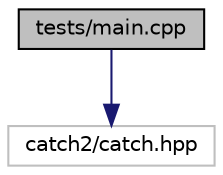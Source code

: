 digraph "tests/main.cpp"
{
 // LATEX_PDF_SIZE
  edge [fontname="Helvetica",fontsize="10",labelfontname="Helvetica",labelfontsize="10"];
  node [fontname="Helvetica",fontsize="10",shape=record];
  Node0 [label="tests/main.cpp",height=0.2,width=0.4,color="black", fillcolor="grey75", style="filled", fontcolor="black",tooltip="Catch test driver."];
  Node0 -> Node1 [color="midnightblue",fontsize="10",style="solid",fontname="Helvetica"];
  Node1 [label="catch2/catch.hpp",height=0.2,width=0.4,color="grey75", fillcolor="white", style="filled",tooltip=" "];
}
